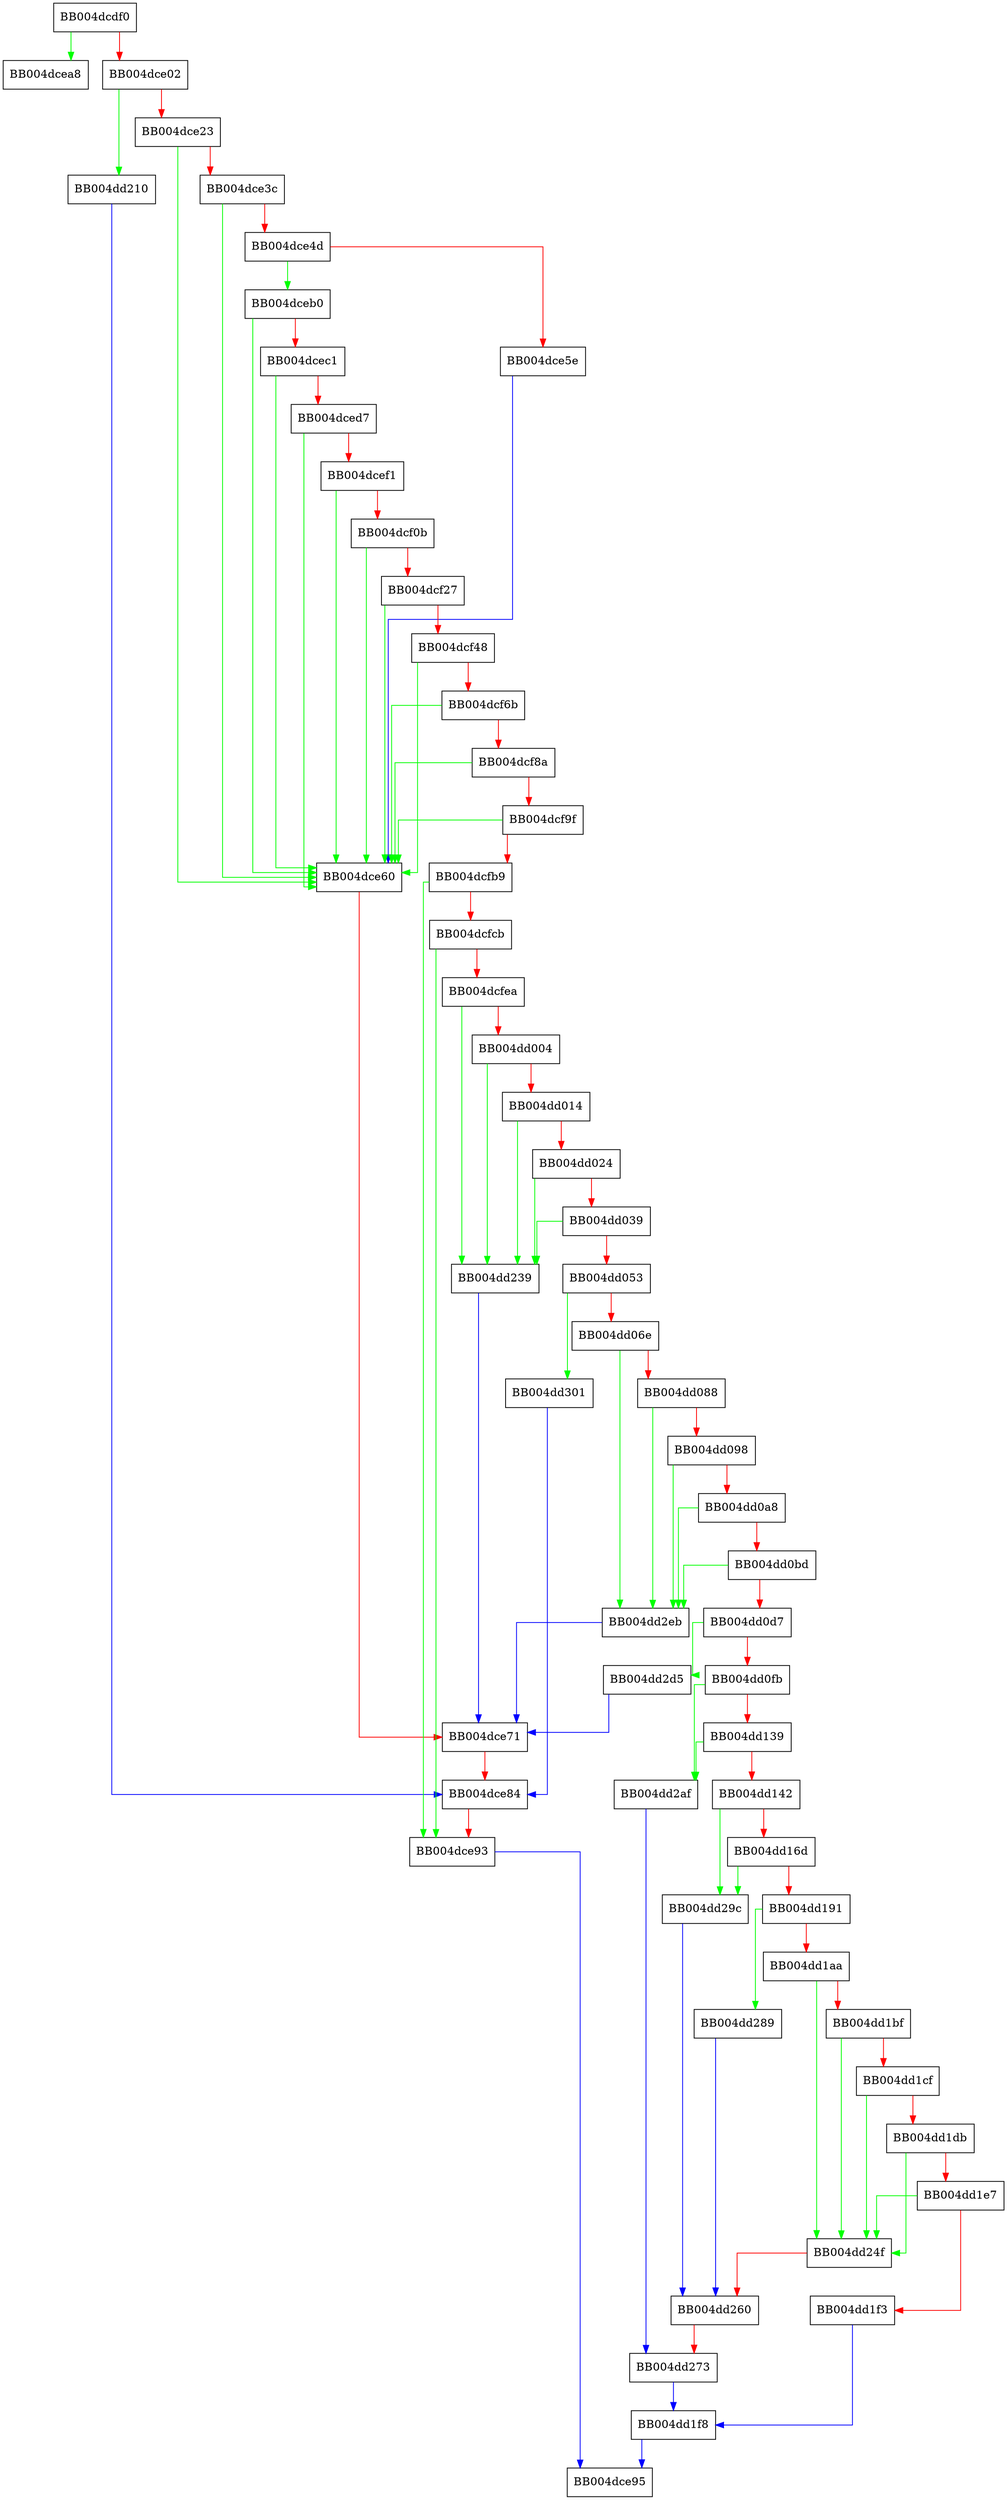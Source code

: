 digraph tls_construct_stoc_cookie {
  node [shape="box"];
  graph [splines=ortho];
  BB004dcdf0 -> BB004dcea8 [color="green"];
  BB004dcdf0 -> BB004dce02 [color="red"];
  BB004dce02 -> BB004dd210 [color="green"];
  BB004dce02 -> BB004dce23 [color="red"];
  BB004dce23 -> BB004dce60 [color="green"];
  BB004dce23 -> BB004dce3c [color="red"];
  BB004dce3c -> BB004dce60 [color="green"];
  BB004dce3c -> BB004dce4d [color="red"];
  BB004dce4d -> BB004dceb0 [color="green"];
  BB004dce4d -> BB004dce5e [color="red"];
  BB004dce5e -> BB004dce60 [color="blue"];
  BB004dce60 -> BB004dce71 [color="red"];
  BB004dce71 -> BB004dce84 [color="red"];
  BB004dce84 -> BB004dce93 [color="red"];
  BB004dce93 -> BB004dce95 [color="blue"];
  BB004dceb0 -> BB004dce60 [color="green"];
  BB004dceb0 -> BB004dcec1 [color="red"];
  BB004dcec1 -> BB004dce60 [color="green"];
  BB004dcec1 -> BB004dced7 [color="red"];
  BB004dced7 -> BB004dce60 [color="green"];
  BB004dced7 -> BB004dcef1 [color="red"];
  BB004dcef1 -> BB004dce60 [color="green"];
  BB004dcef1 -> BB004dcf0b [color="red"];
  BB004dcf0b -> BB004dce60 [color="green"];
  BB004dcf0b -> BB004dcf27 [color="red"];
  BB004dcf27 -> BB004dce60 [color="green"];
  BB004dcf27 -> BB004dcf48 [color="red"];
  BB004dcf48 -> BB004dce60 [color="green"];
  BB004dcf48 -> BB004dcf6b [color="red"];
  BB004dcf6b -> BB004dce60 [color="green"];
  BB004dcf6b -> BB004dcf8a [color="red"];
  BB004dcf8a -> BB004dce60 [color="green"];
  BB004dcf8a -> BB004dcf9f [color="red"];
  BB004dcf9f -> BB004dce60 [color="green"];
  BB004dcf9f -> BB004dcfb9 [color="red"];
  BB004dcfb9 -> BB004dce93 [color="green"];
  BB004dcfb9 -> BB004dcfcb [color="red"];
  BB004dcfcb -> BB004dce93 [color="green"];
  BB004dcfcb -> BB004dcfea [color="red"];
  BB004dcfea -> BB004dd239 [color="green"];
  BB004dcfea -> BB004dd004 [color="red"];
  BB004dd004 -> BB004dd239 [color="green"];
  BB004dd004 -> BB004dd014 [color="red"];
  BB004dd014 -> BB004dd239 [color="green"];
  BB004dd014 -> BB004dd024 [color="red"];
  BB004dd024 -> BB004dd239 [color="green"];
  BB004dd024 -> BB004dd039 [color="red"];
  BB004dd039 -> BB004dd239 [color="green"];
  BB004dd039 -> BB004dd053 [color="red"];
  BB004dd053 -> BB004dd301 [color="green"];
  BB004dd053 -> BB004dd06e [color="red"];
  BB004dd06e -> BB004dd2eb [color="green"];
  BB004dd06e -> BB004dd088 [color="red"];
  BB004dd088 -> BB004dd2eb [color="green"];
  BB004dd088 -> BB004dd098 [color="red"];
  BB004dd098 -> BB004dd2eb [color="green"];
  BB004dd098 -> BB004dd0a8 [color="red"];
  BB004dd0a8 -> BB004dd2eb [color="green"];
  BB004dd0a8 -> BB004dd0bd [color="red"];
  BB004dd0bd -> BB004dd2eb [color="green"];
  BB004dd0bd -> BB004dd0d7 [color="red"];
  BB004dd0d7 -> BB004dd2d5 [color="green"];
  BB004dd0d7 -> BB004dd0fb [color="red"];
  BB004dd0fb -> BB004dd2af [color="green"];
  BB004dd0fb -> BB004dd139 [color="red"];
  BB004dd139 -> BB004dd2af [color="green"];
  BB004dd139 -> BB004dd142 [color="red"];
  BB004dd142 -> BB004dd29c [color="green"];
  BB004dd142 -> BB004dd16d [color="red"];
  BB004dd16d -> BB004dd29c [color="green"];
  BB004dd16d -> BB004dd191 [color="red"];
  BB004dd191 -> BB004dd289 [color="green"];
  BB004dd191 -> BB004dd1aa [color="red"];
  BB004dd1aa -> BB004dd24f [color="green"];
  BB004dd1aa -> BB004dd1bf [color="red"];
  BB004dd1bf -> BB004dd24f [color="green"];
  BB004dd1bf -> BB004dd1cf [color="red"];
  BB004dd1cf -> BB004dd24f [color="green"];
  BB004dd1cf -> BB004dd1db [color="red"];
  BB004dd1db -> BB004dd24f [color="green"];
  BB004dd1db -> BB004dd1e7 [color="red"];
  BB004dd1e7 -> BB004dd24f [color="green"];
  BB004dd1e7 -> BB004dd1f3 [color="red"];
  BB004dd1f3 -> BB004dd1f8 [color="blue"];
  BB004dd1f8 -> BB004dce95 [color="blue"];
  BB004dd210 -> BB004dce84 [color="blue"];
  BB004dd239 -> BB004dce71 [color="blue"];
  BB004dd24f -> BB004dd260 [color="red"];
  BB004dd260 -> BB004dd273 [color="red"];
  BB004dd273 -> BB004dd1f8 [color="blue"];
  BB004dd289 -> BB004dd260 [color="blue"];
  BB004dd29c -> BB004dd260 [color="blue"];
  BB004dd2af -> BB004dd273 [color="blue"];
  BB004dd2d5 -> BB004dce71 [color="blue"];
  BB004dd2eb -> BB004dce71 [color="blue"];
  BB004dd301 -> BB004dce84 [color="blue"];
}
